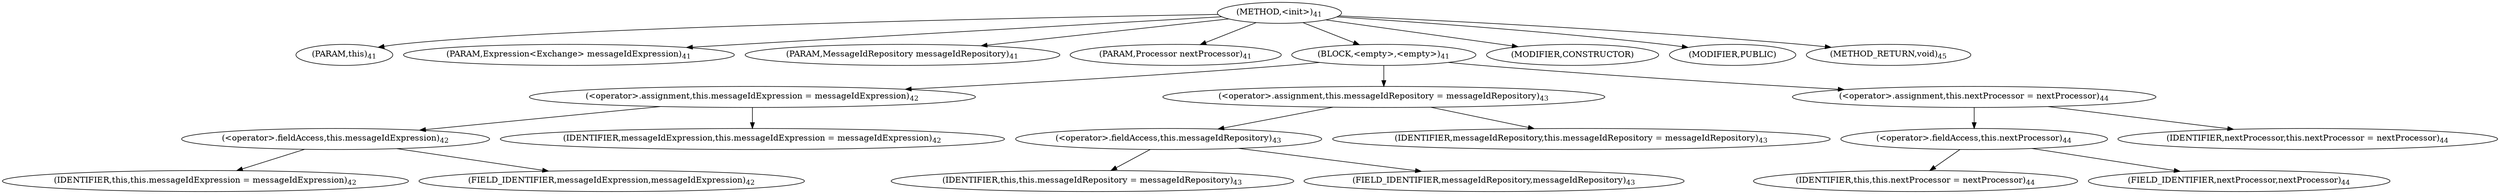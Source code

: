 digraph "&lt;init&gt;" {  
"28" [label = <(METHOD,&lt;init&gt;)<SUB>41</SUB>> ]
"4" [label = <(PARAM,this)<SUB>41</SUB>> ]
"29" [label = <(PARAM,Expression&lt;Exchange&gt; messageIdExpression)<SUB>41</SUB>> ]
"30" [label = <(PARAM,MessageIdRepository messageIdRepository)<SUB>41</SUB>> ]
"31" [label = <(PARAM,Processor nextProcessor)<SUB>41</SUB>> ]
"32" [label = <(BLOCK,&lt;empty&gt;,&lt;empty&gt;)<SUB>41</SUB>> ]
"33" [label = <(&lt;operator&gt;.assignment,this.messageIdExpression = messageIdExpression)<SUB>42</SUB>> ]
"34" [label = <(&lt;operator&gt;.fieldAccess,this.messageIdExpression)<SUB>42</SUB>> ]
"3" [label = <(IDENTIFIER,this,this.messageIdExpression = messageIdExpression)<SUB>42</SUB>> ]
"35" [label = <(FIELD_IDENTIFIER,messageIdExpression,messageIdExpression)<SUB>42</SUB>> ]
"36" [label = <(IDENTIFIER,messageIdExpression,this.messageIdExpression = messageIdExpression)<SUB>42</SUB>> ]
"37" [label = <(&lt;operator&gt;.assignment,this.messageIdRepository = messageIdRepository)<SUB>43</SUB>> ]
"38" [label = <(&lt;operator&gt;.fieldAccess,this.messageIdRepository)<SUB>43</SUB>> ]
"5" [label = <(IDENTIFIER,this,this.messageIdRepository = messageIdRepository)<SUB>43</SUB>> ]
"39" [label = <(FIELD_IDENTIFIER,messageIdRepository,messageIdRepository)<SUB>43</SUB>> ]
"40" [label = <(IDENTIFIER,messageIdRepository,this.messageIdRepository = messageIdRepository)<SUB>43</SUB>> ]
"41" [label = <(&lt;operator&gt;.assignment,this.nextProcessor = nextProcessor)<SUB>44</SUB>> ]
"42" [label = <(&lt;operator&gt;.fieldAccess,this.nextProcessor)<SUB>44</SUB>> ]
"6" [label = <(IDENTIFIER,this,this.nextProcessor = nextProcessor)<SUB>44</SUB>> ]
"43" [label = <(FIELD_IDENTIFIER,nextProcessor,nextProcessor)<SUB>44</SUB>> ]
"44" [label = <(IDENTIFIER,nextProcessor,this.nextProcessor = nextProcessor)<SUB>44</SUB>> ]
"45" [label = <(MODIFIER,CONSTRUCTOR)> ]
"46" [label = <(MODIFIER,PUBLIC)> ]
"47" [label = <(METHOD_RETURN,void)<SUB>45</SUB>> ]
  "28" -> "4" 
  "28" -> "29" 
  "28" -> "30" 
  "28" -> "31" 
  "28" -> "32" 
  "28" -> "45" 
  "28" -> "46" 
  "28" -> "47" 
  "32" -> "33" 
  "32" -> "37" 
  "32" -> "41" 
  "33" -> "34" 
  "33" -> "36" 
  "34" -> "3" 
  "34" -> "35" 
  "37" -> "38" 
  "37" -> "40" 
  "38" -> "5" 
  "38" -> "39" 
  "41" -> "42" 
  "41" -> "44" 
  "42" -> "6" 
  "42" -> "43" 
}
